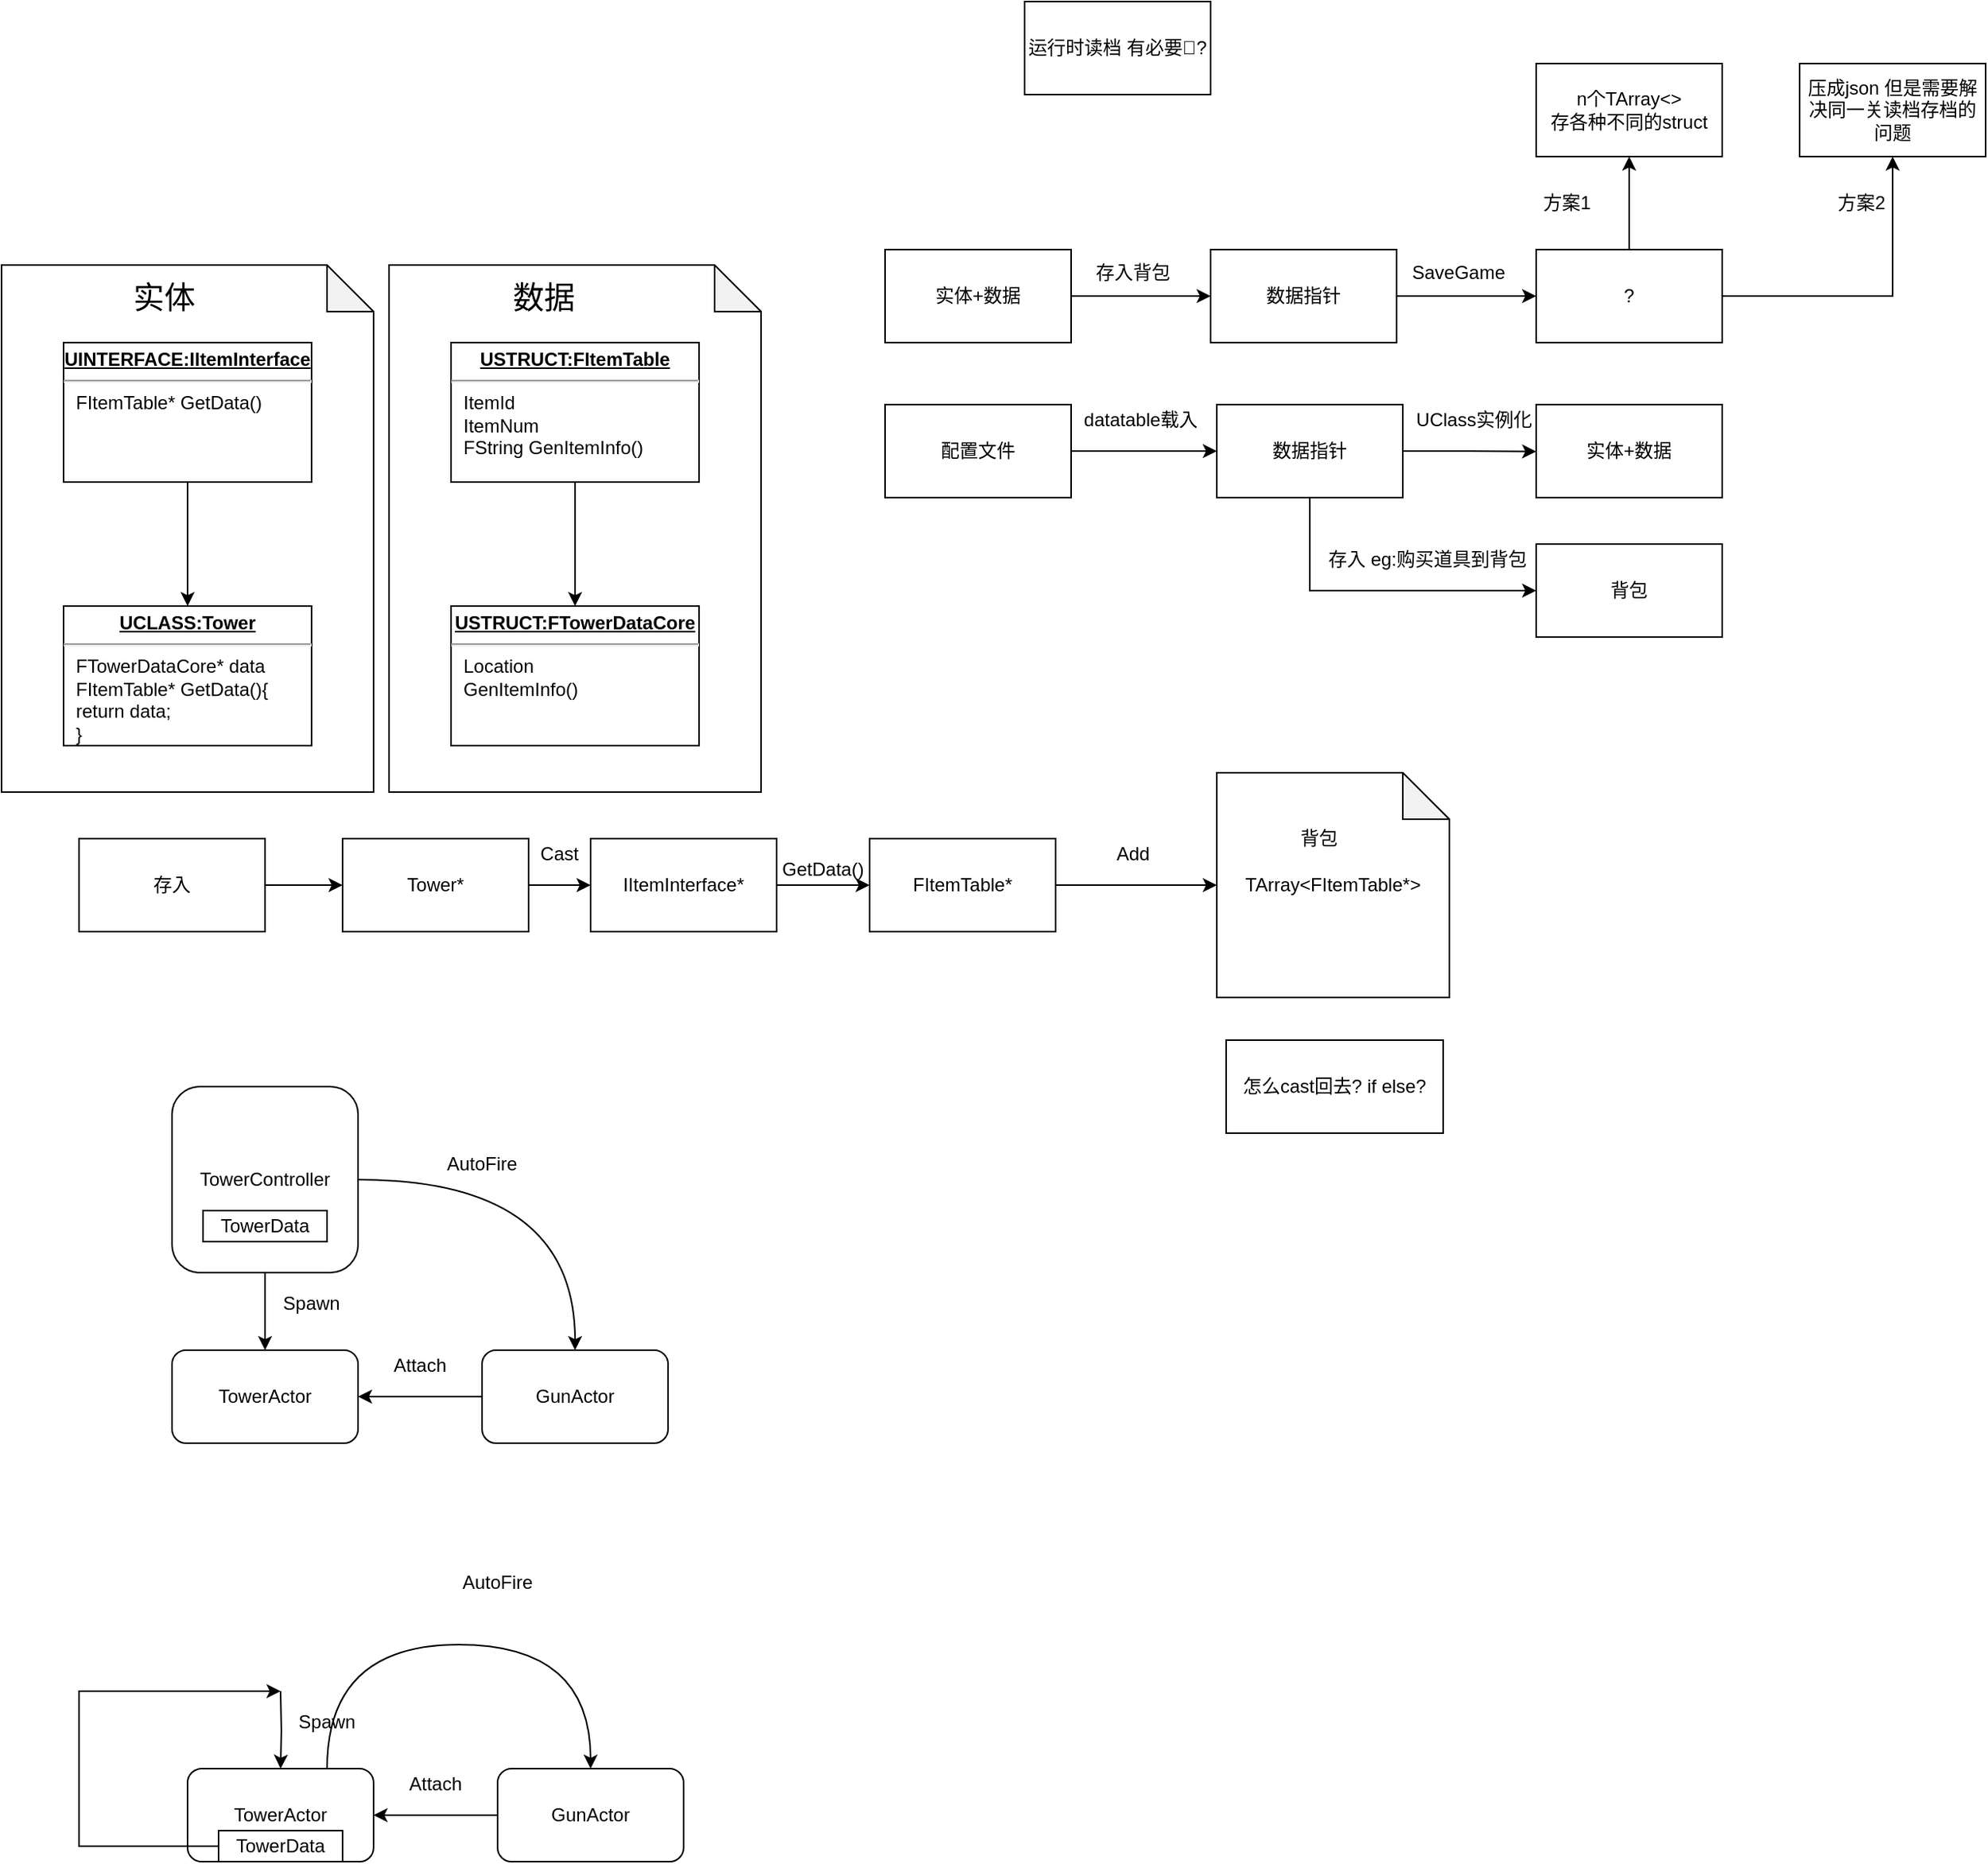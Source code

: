 <mxfile version="13.7.9" type="device"><diagram id="sChk7BKJ9V6gM2Xskr4K" name="第 1 页"><mxGraphModel dx="908" dy="675" grid="1" gridSize="10" guides="1" tooltips="1" connect="1" arrows="1" fold="1" page="1" pageScale="1" pageWidth="2000" pageHeight="3000" math="0" shadow="0"><root><mxCell id="0"/><mxCell id="1" parent="0"/><mxCell id="M4mduEV2QGNbB5U48O2P-44" value="" style="shape=note;whiteSpace=wrap;html=1;backgroundOutline=1;darkOpacity=0.05;" parent="1" vertex="1"><mxGeometry x="280" y="580" width="240" height="340" as="geometry"/></mxCell><mxCell id="M4mduEV2QGNbB5U48O2P-42" value="" style="shape=note;whiteSpace=wrap;html=1;backgroundOutline=1;darkOpacity=0.05;" parent="1" vertex="1"><mxGeometry x="30" y="580" width="240" height="340" as="geometry"/></mxCell><mxCell id="M4mduEV2QGNbB5U48O2P-28" style="edgeStyle=orthogonalEdgeStyle;rounded=0;orthogonalLoop=1;jettySize=auto;html=1;exitX=0.5;exitY=1;exitDx=0;exitDy=0;entryX=0.5;entryY=0;entryDx=0;entryDy=0;" parent="1" source="M4mduEV2QGNbB5U48O2P-25" target="M4mduEV2QGNbB5U48O2P-27" edge="1"><mxGeometry relative="1" as="geometry"/></mxCell><mxCell id="M4mduEV2QGNbB5U48O2P-25" value="&lt;p style=&quot;margin: 0px ; margin-top: 4px ; text-align: center ; text-decoration: underline&quot;&gt;&lt;b&gt;USTRUCT:FItemTable&lt;/b&gt;&lt;/p&gt;&lt;hr&gt;&lt;p style=&quot;margin: 0px ; margin-left: 8px&quot;&gt;ItemId&lt;br&gt;ItemNum&lt;br&gt;&lt;/p&gt;&lt;p style=&quot;margin: 0px ; margin-left: 8px&quot;&gt;FString GenItemInfo()&lt;/p&gt;" style="verticalAlign=top;align=left;overflow=fill;fontSize=12;fontFamily=Helvetica;html=1;" parent="1" vertex="1"><mxGeometry x="320" y="630" width="160" height="90" as="geometry"/></mxCell><mxCell id="M4mduEV2QGNbB5U48O2P-26" value="&lt;p style=&quot;margin: 0px ; margin-top: 4px ; text-align: center ; text-decoration: underline&quot;&gt;&lt;b&gt;UCLASS:Tower&lt;/b&gt;&lt;/p&gt;&lt;hr&gt;&lt;p style=&quot;margin: 0px ; margin-left: 8px&quot;&gt;FTowerDataCore* data&lt;/p&gt;&lt;p style=&quot;margin: 0px ; margin-left: 8px&quot;&gt;FItemTable* GetData(){&lt;/p&gt;&lt;p style=&quot;margin: 0px ; margin-left: 8px&quot;&gt;return data;&lt;/p&gt;&lt;p style=&quot;margin: 0px ; margin-left: 8px&quot;&gt;}&lt;br&gt;&lt;br&gt;&lt;/p&gt;" style="verticalAlign=top;align=left;overflow=fill;fontSize=12;fontFamily=Helvetica;html=1;" parent="1" vertex="1"><mxGeometry x="70" y="800" width="160" height="90" as="geometry"/></mxCell><mxCell id="M4mduEV2QGNbB5U48O2P-27" value="&lt;p style=&quot;margin: 0px ; margin-top: 4px ; text-align: center ; text-decoration: underline&quot;&gt;&lt;b&gt;USTRUCT:FTowerDataCore&lt;/b&gt;&lt;/p&gt;&lt;hr&gt;&lt;p style=&quot;margin: 0px ; margin-left: 8px&quot;&gt;Location&lt;br&gt;GenItemInfo()&lt;br&gt;&lt;br&gt;&lt;/p&gt;" style="verticalAlign=top;align=left;overflow=fill;fontSize=12;fontFamily=Helvetica;html=1;" parent="1" vertex="1"><mxGeometry x="320" y="800" width="160" height="90" as="geometry"/></mxCell><mxCell id="M4mduEV2QGNbB5U48O2P-32" style="edgeStyle=orthogonalEdgeStyle;rounded=0;orthogonalLoop=1;jettySize=auto;html=1;exitX=0.5;exitY=1;exitDx=0;exitDy=0;entryX=0.5;entryY=0;entryDx=0;entryDy=0;" parent="1" source="M4mduEV2QGNbB5U48O2P-31" target="M4mduEV2QGNbB5U48O2P-26" edge="1"><mxGeometry relative="1" as="geometry"/></mxCell><mxCell id="M4mduEV2QGNbB5U48O2P-31" value="&lt;p style=&quot;margin: 0px ; margin-top: 4px ; text-align: center ; text-decoration: underline&quot;&gt;&lt;b&gt;UINTERFACE:IItemInterface&lt;/b&gt;&lt;/p&gt;&lt;hr&gt;&lt;p style=&quot;margin: 0px ; margin-left: 8px&quot;&gt;FItemTable* GetData()&lt;/p&gt;" style="verticalAlign=top;align=left;overflow=fill;fontSize=12;fontFamily=Helvetica;html=1;" parent="1" vertex="1"><mxGeometry x="70" y="630" width="160" height="90" as="geometry"/></mxCell><mxCell id="M4mduEV2QGNbB5U48O2P-36" style="edgeStyle=orthogonalEdgeStyle;rounded=0;orthogonalLoop=1;jettySize=auto;html=1;exitX=1;exitY=0.5;exitDx=0;exitDy=0;entryX=0;entryY=0.5;entryDx=0;entryDy=0;" parent="1" source="M4mduEV2QGNbB5U48O2P-33" target="M4mduEV2QGNbB5U48O2P-34" edge="1"><mxGeometry relative="1" as="geometry"/></mxCell><mxCell id="M4mduEV2QGNbB5U48O2P-33" value="存入" style="rounded=0;whiteSpace=wrap;html=1;" parent="1" vertex="1"><mxGeometry x="80" y="950" width="120" height="60" as="geometry"/></mxCell><mxCell id="M4mduEV2QGNbB5U48O2P-37" style="edgeStyle=orthogonalEdgeStyle;rounded=0;orthogonalLoop=1;jettySize=auto;html=1;exitX=1;exitY=0.5;exitDx=0;exitDy=0;entryX=0;entryY=0.5;entryDx=0;entryDy=0;" parent="1" source="M4mduEV2QGNbB5U48O2P-34" target="M4mduEV2QGNbB5U48O2P-35" edge="1"><mxGeometry relative="1" as="geometry"/></mxCell><mxCell id="M4mduEV2QGNbB5U48O2P-34" value="Tower*" style="rounded=0;whiteSpace=wrap;html=1;" parent="1" vertex="1"><mxGeometry x="250" y="950" width="120" height="60" as="geometry"/></mxCell><mxCell id="M4mduEV2QGNbB5U48O2P-40" style="edgeStyle=orthogonalEdgeStyle;rounded=0;orthogonalLoop=1;jettySize=auto;html=1;exitX=1;exitY=0.5;exitDx=0;exitDy=0;entryX=0;entryY=0.5;entryDx=0;entryDy=0;" parent="1" source="M4mduEV2QGNbB5U48O2P-35" target="M4mduEV2QGNbB5U48O2P-39" edge="1"><mxGeometry relative="1" as="geometry"/></mxCell><mxCell id="M4mduEV2QGNbB5U48O2P-35" value="IItemInterface*" style="rounded=0;whiteSpace=wrap;html=1;" parent="1" vertex="1"><mxGeometry x="410" y="950" width="120" height="60" as="geometry"/></mxCell><mxCell id="M4mduEV2QGNbB5U48O2P-38" value="Cast" style="text;html=1;strokeColor=none;fillColor=none;align=center;verticalAlign=middle;whiteSpace=wrap;rounded=0;" parent="1" vertex="1"><mxGeometry x="370" y="950" width="40" height="20" as="geometry"/></mxCell><mxCell id="M4mduEV2QGNbB5U48O2P-48" style="edgeStyle=orthogonalEdgeStyle;rounded=0;orthogonalLoop=1;jettySize=auto;html=1;exitX=1;exitY=0.5;exitDx=0;exitDy=0;entryX=0;entryY=0.5;entryDx=0;entryDy=0;entryPerimeter=0;" parent="1" source="M4mduEV2QGNbB5U48O2P-39" target="M4mduEV2QGNbB5U48O2P-47" edge="1"><mxGeometry relative="1" as="geometry"/></mxCell><mxCell id="M4mduEV2QGNbB5U48O2P-39" value="FItemTable*" style="rounded=0;whiteSpace=wrap;html=1;" parent="1" vertex="1"><mxGeometry x="590" y="950" width="120" height="60" as="geometry"/></mxCell><mxCell id="M4mduEV2QGNbB5U48O2P-41" value="GetData()" style="text;html=1;strokeColor=none;fillColor=none;align=center;verticalAlign=middle;whiteSpace=wrap;rounded=0;" parent="1" vertex="1"><mxGeometry x="540" y="960" width="40" height="20" as="geometry"/></mxCell><mxCell id="M4mduEV2QGNbB5U48O2P-43" value="&lt;font style=&quot;font-size: 20px&quot;&gt;实体&lt;/font&gt;" style="text;html=1;strokeColor=none;fillColor=none;align=center;verticalAlign=middle;whiteSpace=wrap;rounded=0;" parent="1" vertex="1"><mxGeometry x="100" y="590" width="70" height="20" as="geometry"/></mxCell><mxCell id="M4mduEV2QGNbB5U48O2P-45" value="&lt;font style=&quot;font-size: 20px&quot;&gt;数据&lt;/font&gt;" style="text;html=1;strokeColor=none;fillColor=none;align=center;verticalAlign=middle;whiteSpace=wrap;rounded=0;" parent="1" vertex="1"><mxGeometry x="340" y="590" width="80" height="20" as="geometry"/></mxCell><mxCell id="M4mduEV2QGNbB5U48O2P-47" value="TArray&amp;lt;FItemTable*&amp;gt;" style="shape=note;whiteSpace=wrap;html=1;backgroundOutline=1;darkOpacity=0.05;" parent="1" vertex="1"><mxGeometry x="814" y="907.5" width="150" height="145" as="geometry"/></mxCell><mxCell id="M4mduEV2QGNbB5U48O2P-49" value="背包" style="text;html=1;strokeColor=none;fillColor=none;align=center;verticalAlign=middle;whiteSpace=wrap;rounded=0;" parent="1" vertex="1"><mxGeometry x="860" y="940" width="40" height="20" as="geometry"/></mxCell><mxCell id="M4mduEV2QGNbB5U48O2P-50" value="Add" style="text;html=1;strokeColor=none;fillColor=none;align=center;verticalAlign=middle;whiteSpace=wrap;rounded=0;" parent="1" vertex="1"><mxGeometry x="740" y="950" width="40" height="20" as="geometry"/></mxCell><mxCell id="M4mduEV2QGNbB5U48O2P-53" style="edgeStyle=orthogonalEdgeStyle;rounded=0;orthogonalLoop=1;jettySize=auto;html=1;exitX=1;exitY=0.5;exitDx=0;exitDy=0;entryX=0;entryY=0.5;entryDx=0;entryDy=0;" parent="1" source="M4mduEV2QGNbB5U48O2P-51" target="M4mduEV2QGNbB5U48O2P-52" edge="1"><mxGeometry relative="1" as="geometry"/></mxCell><mxCell id="M4mduEV2QGNbB5U48O2P-51" value="实体+数据" style="rounded=0;whiteSpace=wrap;html=1;" parent="1" vertex="1"><mxGeometry x="600" y="570" width="120" height="60" as="geometry"/></mxCell><mxCell id="M4mduEV2QGNbB5U48O2P-56" style="edgeStyle=orthogonalEdgeStyle;rounded=0;orthogonalLoop=1;jettySize=auto;html=1;exitX=1;exitY=0.5;exitDx=0;exitDy=0;entryX=0;entryY=0.5;entryDx=0;entryDy=0;" parent="1" source="M4mduEV2QGNbB5U48O2P-52" target="M4mduEV2QGNbB5U48O2P-55" edge="1"><mxGeometry relative="1" as="geometry"/></mxCell><mxCell id="M4mduEV2QGNbB5U48O2P-52" value="数据指针" style="rounded=0;whiteSpace=wrap;html=1;" parent="1" vertex="1"><mxGeometry x="810" y="570" width="120" height="60" as="geometry"/></mxCell><mxCell id="M4mduEV2QGNbB5U48O2P-54" value="存入背包" style="text;html=1;strokeColor=none;fillColor=none;align=center;verticalAlign=middle;whiteSpace=wrap;rounded=0;" parent="1" vertex="1"><mxGeometry x="730" y="575" width="60" height="20" as="geometry"/></mxCell><mxCell id="M4mduEV2QGNbB5U48O2P-73" style="edgeStyle=orthogonalEdgeStyle;rounded=0;orthogonalLoop=1;jettySize=auto;html=1;exitX=0.5;exitY=0;exitDx=0;exitDy=0;entryX=0.5;entryY=1;entryDx=0;entryDy=0;" parent="1" source="M4mduEV2QGNbB5U48O2P-55" target="M4mduEV2QGNbB5U48O2P-72" edge="1"><mxGeometry relative="1" as="geometry"/></mxCell><mxCell id="M4mduEV2QGNbB5U48O2P-76" style="edgeStyle=orthogonalEdgeStyle;rounded=0;orthogonalLoop=1;jettySize=auto;html=1;exitX=1;exitY=0.5;exitDx=0;exitDy=0;entryX=0.5;entryY=1;entryDx=0;entryDy=0;" parent="1" source="M4mduEV2QGNbB5U48O2P-55" target="M4mduEV2QGNbB5U48O2P-75" edge="1"><mxGeometry relative="1" as="geometry"/></mxCell><mxCell id="M4mduEV2QGNbB5U48O2P-55" value="?" style="rounded=0;whiteSpace=wrap;html=1;" parent="1" vertex="1"><mxGeometry x="1020" y="570" width="120" height="60" as="geometry"/></mxCell><mxCell id="M4mduEV2QGNbB5U48O2P-57" value="SaveGame" style="text;html=1;strokeColor=none;fillColor=none;align=center;verticalAlign=middle;whiteSpace=wrap;rounded=0;" parent="1" vertex="1"><mxGeometry x="950" y="575" width="40" height="20" as="geometry"/></mxCell><mxCell id="M4mduEV2QGNbB5U48O2P-60" style="edgeStyle=orthogonalEdgeStyle;rounded=0;orthogonalLoop=1;jettySize=auto;html=1;exitX=1;exitY=0.5;exitDx=0;exitDy=0;entryX=0;entryY=0.5;entryDx=0;entryDy=0;" parent="1" source="M4mduEV2QGNbB5U48O2P-58" target="M4mduEV2QGNbB5U48O2P-59" edge="1"><mxGeometry relative="1" as="geometry"/></mxCell><mxCell id="M4mduEV2QGNbB5U48O2P-58" value="配置文件" style="rounded=0;whiteSpace=wrap;html=1;" parent="1" vertex="1"><mxGeometry x="600" y="670" width="120" height="60" as="geometry"/></mxCell><mxCell id="M4mduEV2QGNbB5U48O2P-63" style="edgeStyle=orthogonalEdgeStyle;rounded=0;orthogonalLoop=1;jettySize=auto;html=1;exitX=1;exitY=0.5;exitDx=0;exitDy=0;" parent="1" source="M4mduEV2QGNbB5U48O2P-59" edge="1"><mxGeometry relative="1" as="geometry"><mxPoint x="1020" y="700.276" as="targetPoint"/></mxGeometry></mxCell><mxCell id="M4mduEV2QGNbB5U48O2P-67" style="edgeStyle=orthogonalEdgeStyle;rounded=0;orthogonalLoop=1;jettySize=auto;html=1;exitX=0.5;exitY=1;exitDx=0;exitDy=0;entryX=0;entryY=0.5;entryDx=0;entryDy=0;" parent="1" source="M4mduEV2QGNbB5U48O2P-59" target="M4mduEV2QGNbB5U48O2P-66" edge="1"><mxGeometry relative="1" as="geometry"/></mxCell><mxCell id="M4mduEV2QGNbB5U48O2P-59" value="数据指针" style="rounded=0;whiteSpace=wrap;html=1;" parent="1" vertex="1"><mxGeometry x="814" y="670" width="120" height="60" as="geometry"/></mxCell><mxCell id="M4mduEV2QGNbB5U48O2P-61" value="datatable载入" style="text;html=1;strokeColor=none;fillColor=none;align=center;verticalAlign=middle;whiteSpace=wrap;rounded=0;" parent="1" vertex="1"><mxGeometry x="720" y="670" width="90" height="20" as="geometry"/></mxCell><mxCell id="M4mduEV2QGNbB5U48O2P-64" value="实体+数据" style="rounded=0;whiteSpace=wrap;html=1;" parent="1" vertex="1"><mxGeometry x="1020" y="670" width="120" height="60" as="geometry"/></mxCell><mxCell id="M4mduEV2QGNbB5U48O2P-65" value="UClass实例化" style="text;html=1;strokeColor=none;fillColor=none;align=center;verticalAlign=middle;whiteSpace=wrap;rounded=0;" parent="1" vertex="1"><mxGeometry x="940" y="670" width="80" height="20" as="geometry"/></mxCell><mxCell id="M4mduEV2QGNbB5U48O2P-66" value="背包" style="rounded=0;whiteSpace=wrap;html=1;" parent="1" vertex="1"><mxGeometry x="1020" y="760" width="120" height="60" as="geometry"/></mxCell><mxCell id="M4mduEV2QGNbB5U48O2P-68" value="存入 eg:购买道具到背包" style="text;html=1;strokeColor=none;fillColor=none;align=center;verticalAlign=middle;whiteSpace=wrap;rounded=0;" parent="1" vertex="1"><mxGeometry x="880" y="760" width="140" height="20" as="geometry"/></mxCell><mxCell id="M4mduEV2QGNbB5U48O2P-70" value="怎么cast回去? if else?" style="rounded=0;whiteSpace=wrap;html=1;" parent="1" vertex="1"><mxGeometry x="820" y="1080" width="140" height="60" as="geometry"/></mxCell><mxCell id="M4mduEV2QGNbB5U48O2P-72" value="n个TArray&amp;lt;&amp;gt;&lt;br&gt;存各种不同的struct" style="rounded=0;whiteSpace=wrap;html=1;" parent="1" vertex="1"><mxGeometry x="1020" y="450" width="120" height="60" as="geometry"/></mxCell><mxCell id="M4mduEV2QGNbB5U48O2P-74" value="方案1" style="text;html=1;strokeColor=none;fillColor=none;align=center;verticalAlign=middle;whiteSpace=wrap;rounded=0;" parent="1" vertex="1"><mxGeometry x="1020" y="530" width="40" height="20" as="geometry"/></mxCell><mxCell id="M4mduEV2QGNbB5U48O2P-75" value="压成json 但是需要解决同一关读档存档的问题" style="rounded=0;whiteSpace=wrap;html=1;" parent="1" vertex="1"><mxGeometry x="1190" y="450" width="120" height="60" as="geometry"/></mxCell><mxCell id="M4mduEV2QGNbB5U48O2P-77" value="方案2" style="text;html=1;strokeColor=none;fillColor=none;align=center;verticalAlign=middle;whiteSpace=wrap;rounded=0;" parent="1" vertex="1"><mxGeometry x="1210" y="530" width="40" height="20" as="geometry"/></mxCell><mxCell id="M4mduEV2QGNbB5U48O2P-78" value="运行时读档 有必要🐎?" style="rounded=0;whiteSpace=wrap;html=1;" parent="1" vertex="1"><mxGeometry x="690" y="410" width="120" height="60" as="geometry"/></mxCell><mxCell id="T-YPIk6md3k50Ge-Zmvx-4" value="" style="edgeStyle=orthogonalEdgeStyle;rounded=0;orthogonalLoop=1;jettySize=auto;html=1;" parent="1" source="T-YPIk6md3k50Ge-Zmvx-2" target="T-YPIk6md3k50Ge-Zmvx-3" edge="1"><mxGeometry relative="1" as="geometry"/></mxCell><mxCell id="T-YPIk6md3k50Ge-Zmvx-10" style="edgeStyle=orthogonalEdgeStyle;rounded=0;orthogonalLoop=1;jettySize=auto;html=1;exitX=1;exitY=0.5;exitDx=0;exitDy=0;entryX=0.5;entryY=0;entryDx=0;entryDy=0;curved=1;" parent="1" source="T-YPIk6md3k50Ge-Zmvx-2" target="T-YPIk6md3k50Ge-Zmvx-5" edge="1"><mxGeometry relative="1" as="geometry"/></mxCell><mxCell id="T-YPIk6md3k50Ge-Zmvx-2" value="TowerController" style="rounded=1;whiteSpace=wrap;html=1;" parent="1" vertex="1"><mxGeometry x="140" y="1110" width="120" height="120" as="geometry"/></mxCell><mxCell id="T-YPIk6md3k50Ge-Zmvx-3" value="TowerActor" style="rounded=1;whiteSpace=wrap;html=1;" parent="1" vertex="1"><mxGeometry x="140" y="1280" width="120" height="60" as="geometry"/></mxCell><mxCell id="T-YPIk6md3k50Ge-Zmvx-6" value="" style="edgeStyle=orthogonalEdgeStyle;rounded=0;orthogonalLoop=1;jettySize=auto;html=1;" parent="1" source="T-YPIk6md3k50Ge-Zmvx-5" target="T-YPIk6md3k50Ge-Zmvx-3" edge="1"><mxGeometry relative="1" as="geometry"/></mxCell><mxCell id="T-YPIk6md3k50Ge-Zmvx-5" value="GunActor" style="rounded=1;whiteSpace=wrap;html=1;" parent="1" vertex="1"><mxGeometry x="340" y="1280" width="120" height="60" as="geometry"/></mxCell><mxCell id="T-YPIk6md3k50Ge-Zmvx-7" value="Attach" style="text;html=1;strokeColor=none;fillColor=none;align=center;verticalAlign=middle;whiteSpace=wrap;rounded=0;" parent="1" vertex="1"><mxGeometry x="280" y="1280" width="40" height="20" as="geometry"/></mxCell><mxCell id="T-YPIk6md3k50Ge-Zmvx-8" value="TowerData" style="rounded=0;whiteSpace=wrap;html=1;" parent="1" vertex="1"><mxGeometry x="160" y="1190" width="80" height="20" as="geometry"/></mxCell><mxCell id="T-YPIk6md3k50Ge-Zmvx-9" value="Spawn" style="text;html=1;strokeColor=none;fillColor=none;align=center;verticalAlign=middle;whiteSpace=wrap;rounded=0;" parent="1" vertex="1"><mxGeometry x="210" y="1240" width="40" height="20" as="geometry"/></mxCell><mxCell id="T-YPIk6md3k50Ge-Zmvx-11" value="AutoFire" style="text;html=1;strokeColor=none;fillColor=none;align=center;verticalAlign=middle;whiteSpace=wrap;rounded=0;" parent="1" vertex="1"><mxGeometry x="320" y="1150" width="40" height="20" as="geometry"/></mxCell><mxCell id="UWu7lr7PPejdlFiDxMj6-1" value="" style="edgeStyle=orthogonalEdgeStyle;rounded=0;orthogonalLoop=1;jettySize=auto;html=1;" edge="1" parent="1" target="UWu7lr7PPejdlFiDxMj6-4"><mxGeometry relative="1" as="geometry"><mxPoint x="210" y="1500" as="sourcePoint"/></mxGeometry></mxCell><mxCell id="UWu7lr7PPejdlFiDxMj6-2" style="edgeStyle=orthogonalEdgeStyle;rounded=0;orthogonalLoop=1;jettySize=auto;html=1;exitX=0.75;exitY=0;exitDx=0;exitDy=0;entryX=0.5;entryY=0;entryDx=0;entryDy=0;curved=1;" edge="1" parent="1" source="UWu7lr7PPejdlFiDxMj6-4" target="UWu7lr7PPejdlFiDxMj6-6"><mxGeometry relative="1" as="geometry"><mxPoint x="270" y="1440" as="sourcePoint"/><Array as="points"><mxPoint x="240" y="1470"/><mxPoint x="410" y="1470"/></Array></mxGeometry></mxCell><mxCell id="UWu7lr7PPejdlFiDxMj6-4" value="TowerActor" style="rounded=1;whiteSpace=wrap;html=1;" vertex="1" parent="1"><mxGeometry x="150" y="1550" width="120" height="60" as="geometry"/></mxCell><mxCell id="UWu7lr7PPejdlFiDxMj6-5" value="" style="edgeStyle=orthogonalEdgeStyle;rounded=0;orthogonalLoop=1;jettySize=auto;html=1;" edge="1" parent="1" source="UWu7lr7PPejdlFiDxMj6-6" target="UWu7lr7PPejdlFiDxMj6-4"><mxGeometry relative="1" as="geometry"/></mxCell><mxCell id="UWu7lr7PPejdlFiDxMj6-6" value="GunActor" style="rounded=1;whiteSpace=wrap;html=1;" vertex="1" parent="1"><mxGeometry x="350" y="1550" width="120" height="60" as="geometry"/></mxCell><mxCell id="UWu7lr7PPejdlFiDxMj6-7" value="Attach" style="text;html=1;strokeColor=none;fillColor=none;align=center;verticalAlign=middle;whiteSpace=wrap;rounded=0;" vertex="1" parent="1"><mxGeometry x="290" y="1550" width="40" height="20" as="geometry"/></mxCell><mxCell id="UWu7lr7PPejdlFiDxMj6-11" style="edgeStyle=orthogonalEdgeStyle;rounded=0;orthogonalLoop=1;jettySize=auto;html=1;exitX=0;exitY=0.5;exitDx=0;exitDy=0;" edge="1" parent="1" source="UWu7lr7PPejdlFiDxMj6-8"><mxGeometry relative="1" as="geometry"><mxPoint x="210" y="1500" as="targetPoint"/><Array as="points"><mxPoint x="80" y="1600"/><mxPoint x="80" y="1500"/></Array></mxGeometry></mxCell><mxCell id="UWu7lr7PPejdlFiDxMj6-8" value="TowerData" style="rounded=0;whiteSpace=wrap;html=1;" vertex="1" parent="1"><mxGeometry x="170" y="1590" width="80" height="20" as="geometry"/></mxCell><mxCell id="UWu7lr7PPejdlFiDxMj6-9" value="Spawn" style="text;html=1;strokeColor=none;fillColor=none;align=center;verticalAlign=middle;whiteSpace=wrap;rounded=0;" vertex="1" parent="1"><mxGeometry x="220" y="1510" width="40" height="20" as="geometry"/></mxCell><mxCell id="UWu7lr7PPejdlFiDxMj6-10" value="AutoFire" style="text;html=1;strokeColor=none;fillColor=none;align=center;verticalAlign=middle;whiteSpace=wrap;rounded=0;" vertex="1" parent="1"><mxGeometry x="330" y="1420" width="40" height="20" as="geometry"/></mxCell></root></mxGraphModel></diagram></mxfile>